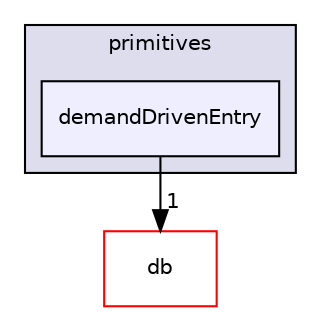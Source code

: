 digraph "src/OpenFOAM/primitives/demandDrivenEntry" {
  bgcolor=transparent;
  compound=true
  node [ fontsize="10", fontname="Helvetica"];
  edge [ labelfontsize="10", labelfontname="Helvetica"];
  subgraph clusterdir_3e50f45338116b169052b428016851aa {
    graph [ bgcolor="#ddddee", pencolor="black", label="primitives" fontname="Helvetica", fontsize="10", URL="dir_3e50f45338116b169052b428016851aa.html"]
  dir_1ed90ee36d758fb385aa8ec7e8669419 [shape=box, label="demandDrivenEntry", style="filled", fillcolor="#eeeeff", pencolor="black", URL="dir_1ed90ee36d758fb385aa8ec7e8669419.html"];
  }
  dir_63c634f7a7cfd679ac26c67fb30fc32f [shape=box label="db" color="red" URL="dir_63c634f7a7cfd679ac26c67fb30fc32f.html"];
  dir_1ed90ee36d758fb385aa8ec7e8669419->dir_63c634f7a7cfd679ac26c67fb30fc32f [headlabel="1", labeldistance=1.5 headhref="dir_002336_001954.html"];
}
